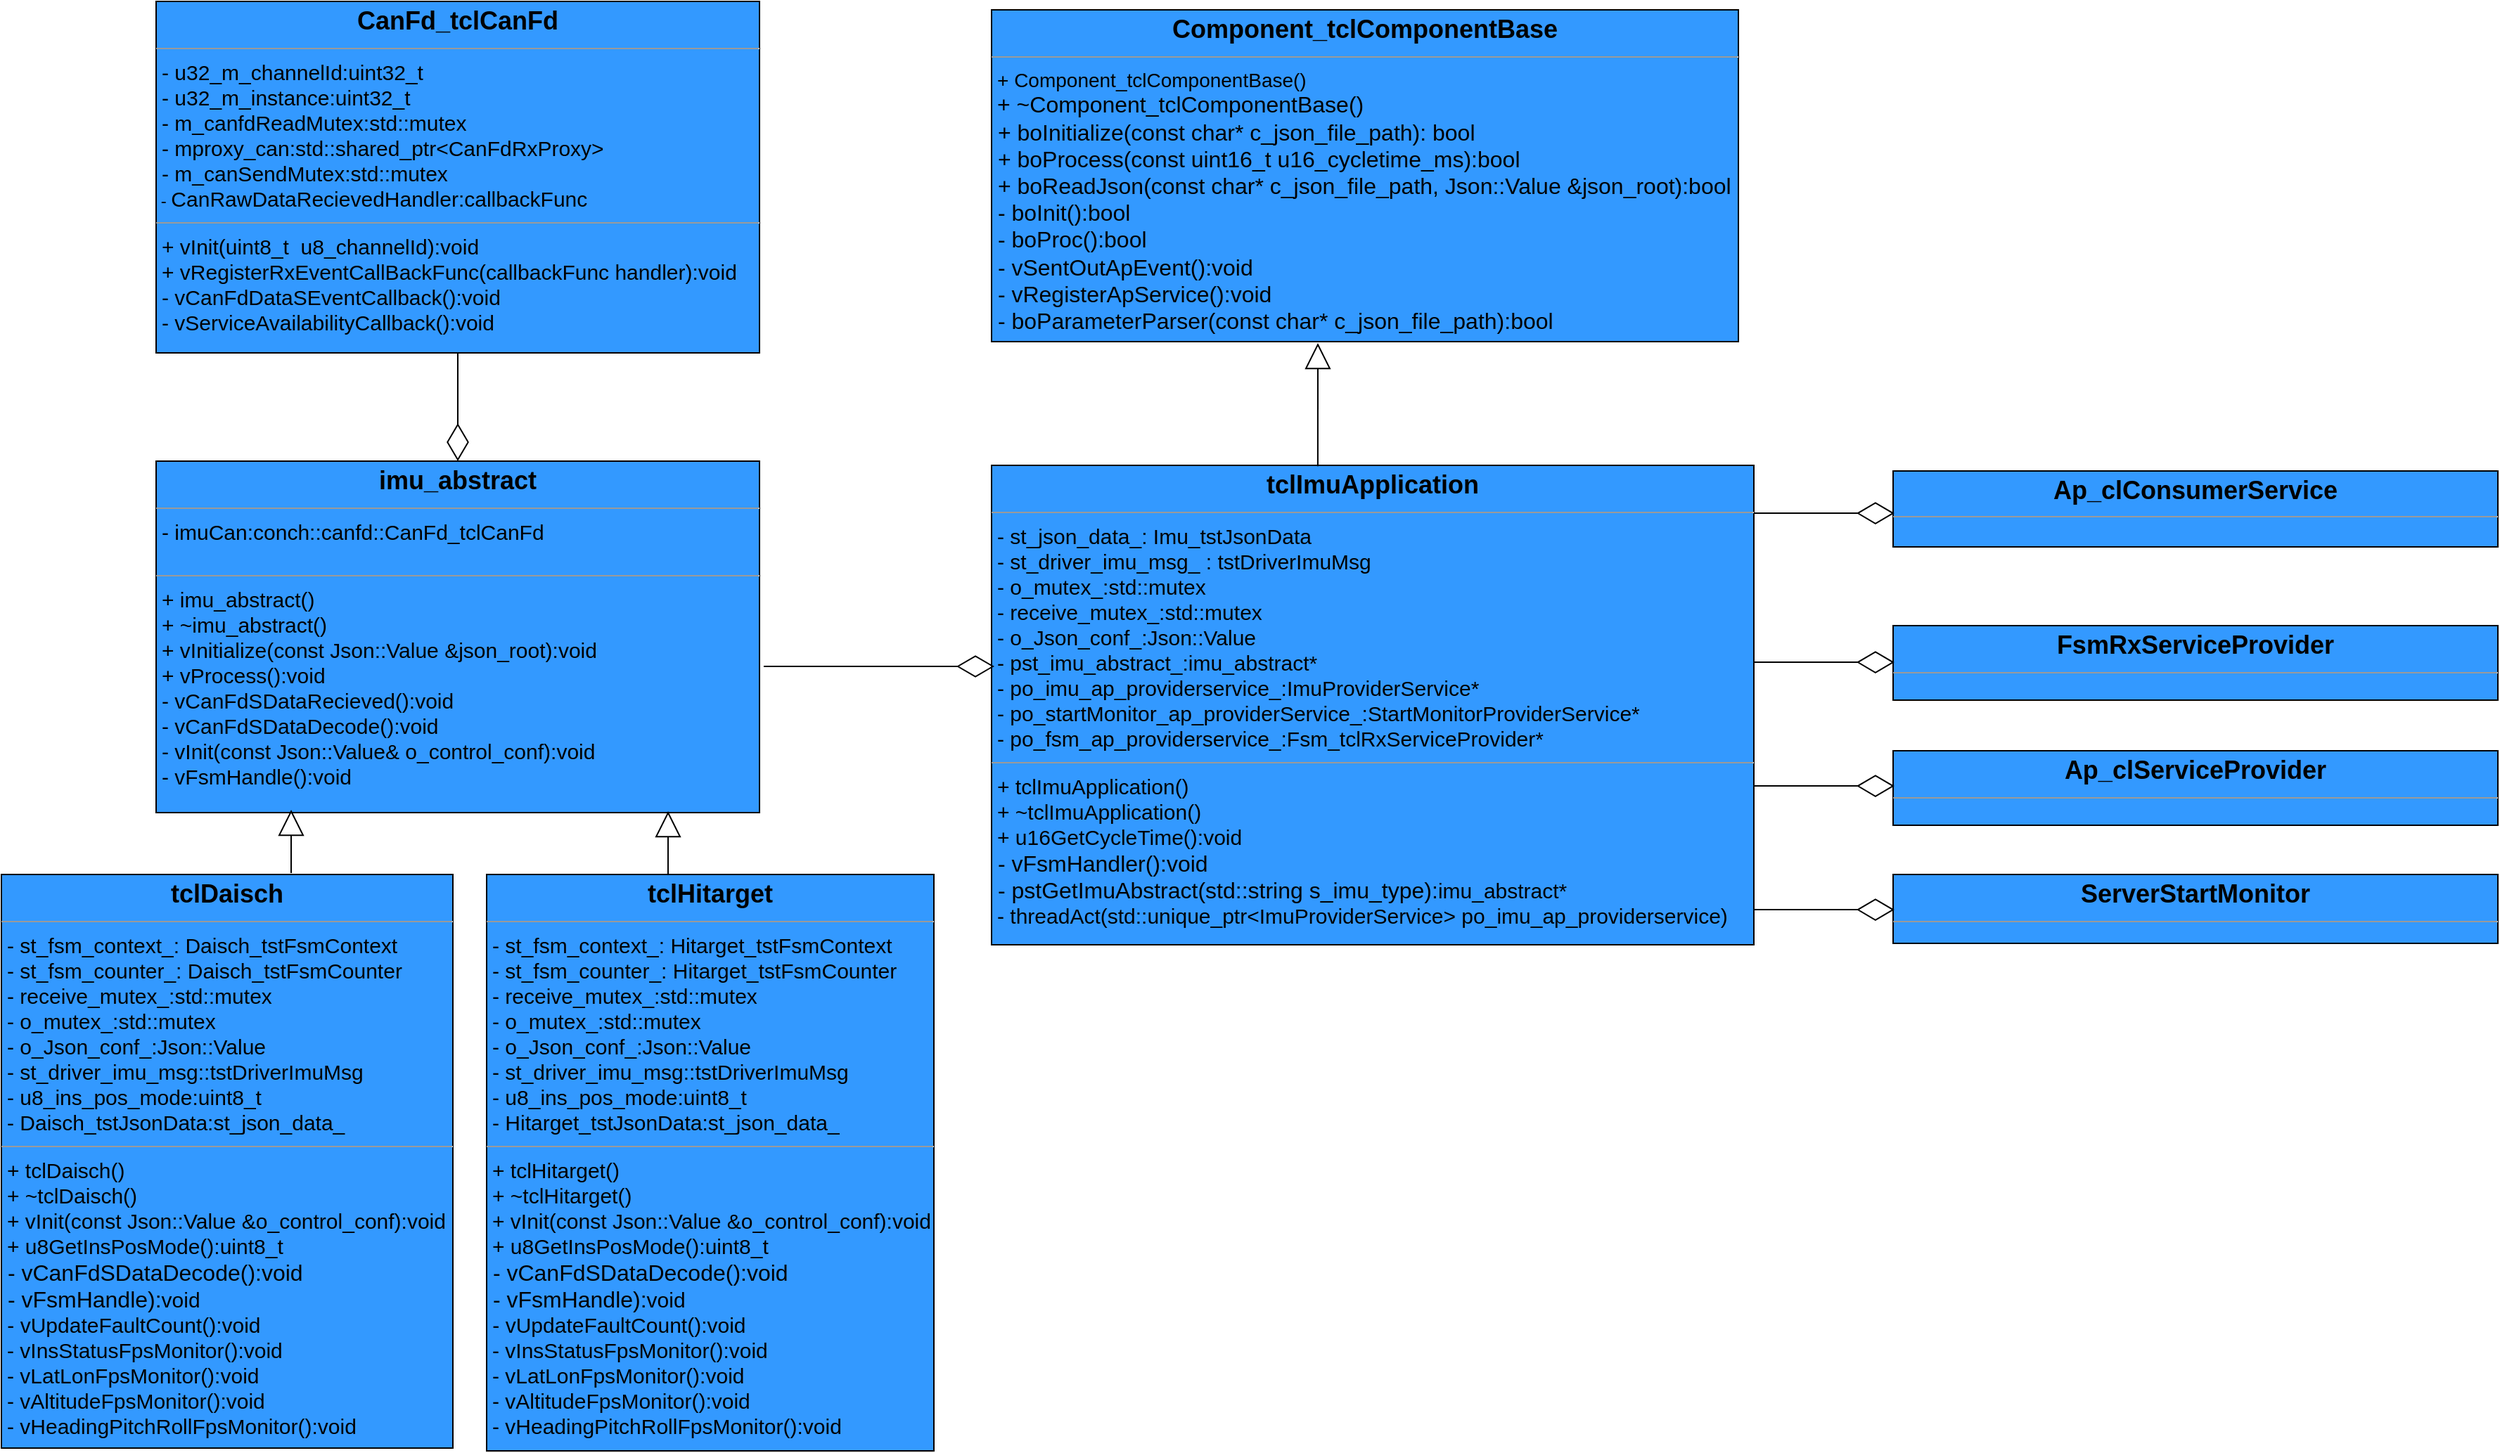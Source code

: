 <mxfile version="20.7.4" type="github">
  <diagram id="zqbauPjEBLRnJutwsxev" name="第 1 页">
    <mxGraphModel dx="2694" dy="1186" grid="0" gridSize="10" guides="1" tooltips="1" connect="1" arrows="1" fold="1" page="1" pageScale="1" pageWidth="3300" pageHeight="4681" math="0" shadow="0">
      <root>
        <mxCell id="0" />
        <mxCell id="1" parent="0" />
        <mxCell id="D_3lXyYGzm1cd2-Fkn1J-19" value="&lt;p style=&quot;margin: 4px 0px 0px; text-align: center;&quot;&gt;&lt;font style=&quot;&quot;&gt;&lt;span style=&quot;font-size: 18px;&quot;&gt;&lt;b&gt;tclImuApplication&lt;/b&gt;&lt;/span&gt;&lt;br&gt;&lt;/font&gt;&lt;/p&gt;&lt;hr size=&quot;1&quot; style=&quot;font-size: 15px&quot;&gt;&lt;p style=&quot;margin: 0px 0px 0px 4px ; font-size: 15px&quot;&gt;- st_json_data_:&amp;nbsp;Imu_tstJsonData&lt;/p&gt;&lt;p style=&quot;margin: 0px 0px 0px 4px ; font-size: 15px&quot;&gt;-&amp;nbsp;st_driver_imu_msg_ :&amp;nbsp;tstDriverImuMsg&lt;/p&gt;&lt;p style=&quot;margin: 0px 0px 0px 4px ; font-size: 15px&quot;&gt;-&amp;nbsp;o_mutex_:std::mutex&lt;/p&gt;&lt;p style=&quot;margin: 0px 0px 0px 4px ; font-size: 15px&quot;&gt;-&amp;nbsp;receive_mutex_:std::mutex&lt;/p&gt;&lt;p style=&quot;margin: 0px 0px 0px 4px ; font-size: 15px&quot;&gt;-&amp;nbsp;o_Json_conf_:Json::Value&lt;/p&gt;&lt;p style=&quot;margin: 0px 0px 0px 4px ; font-size: 15px&quot;&gt;-&amp;nbsp;pst_imu_abstract_:imu_abstract*&lt;/p&gt;&lt;p style=&quot;margin: 0px 0px 0px 4px ; font-size: 15px&quot;&gt;&lt;font style=&quot;font-size: 15px&quot;&gt;- po_imu_ap_providerservice_:ImuProviderService*&lt;/font&gt;&lt;/p&gt;&lt;p style=&quot;margin: 0px 0px 0px 4px ; font-size: 15px&quot;&gt;&lt;font style=&quot;font-size: 15px&quot;&gt;- po_startMonitor_ap_providerService_:StartMonitorProviderService*&lt;/font&gt;&lt;/p&gt;&lt;p style=&quot;margin: 0px 0px 0px 4px ; font-size: 15px&quot;&gt;&lt;font style=&quot;font-size: 15px&quot;&gt;-&amp;nbsp;po_fsm_ap_providerservice_:Fsm_tclRxServiceProvider*&lt;/font&gt;&lt;/p&gt;&lt;hr size=&quot;1&quot; style=&quot;font-size: 15px&quot;&gt;&lt;p style=&quot;margin: 0px 0px 0px 4px; font-size: 15px;&quot;&gt;&lt;font style=&quot;font-size: 15px&quot;&gt;+&amp;nbsp;tclImuApplication()&lt;/font&gt;&lt;/p&gt;&lt;p style=&quot;margin: 0px 0px 0px 4px ; font-size: 15px&quot;&gt;&lt;font style=&quot;font-size: 15px&quot;&gt;+&amp;nbsp;~tclImuApplication()&lt;/font&gt;&lt;/p&gt;&lt;p style=&quot;margin: 0px 0px 0px 4px ; font-size: 15px&quot;&gt;&lt;font style=&quot;font-size: 15px&quot;&gt;+&amp;nbsp;u16GetCycleTime():void&lt;/font&gt;&lt;/p&gt;&lt;span style=&quot;font-size: medium;&quot;&gt;&amp;nbsp;-&amp;nbsp;vFsmHandler():void&lt;/span&gt;&lt;br style=&quot;font-size: medium;&quot;&gt;&lt;span style=&quot;font-size: medium;&quot;&gt;&amp;nbsp;-&amp;nbsp;&lt;/span&gt;&lt;font size=&quot;3&quot;&gt;pstGetImuAbstract(std::string s_imu_type):&lt;/font&gt;&lt;span style=&quot;font-size: 15px;&quot;&gt;imu_abstract*&lt;/span&gt;&lt;p style=&quot;margin: 0px 0px 0px 4px ; font-size: 15px&quot;&gt;&lt;font style=&quot;font-size: 15px&quot;&gt;-&amp;nbsp;threadAct(std::unique_ptr&amp;lt;ImuProviderService&amp;gt; po_imu_ap_providerservice)&lt;/font&gt;&lt;/p&gt;&lt;p style=&quot;margin: 0px 0px 0px 4px ; font-size: 15px&quot;&gt;&lt;br&gt;&lt;/p&gt;" style="verticalAlign=top;align=left;overflow=fill;fontSize=12;fontFamily=Helvetica;html=1;fillColor=#3399FF;" parent="1" vertex="1">
          <mxGeometry x="739" y="381" width="542" height="341" as="geometry" />
        </mxCell>
        <mxCell id="D_3lXyYGzm1cd2-Fkn1J-23" value="&lt;p style=&quot;margin: 4px 0px 0px ; text-align: center&quot;&gt;&lt;font style=&quot;font-size: 18px&quot;&gt;&lt;b&gt;CanFd_tclCanFd&lt;/b&gt;&lt;br&gt;&lt;/font&gt;&lt;/p&gt;&lt;hr size=&quot;1&quot; style=&quot;font-size: 15px&quot;&gt;&lt;p style=&quot;margin: 0px 0px 0px 4px ; font-size: 15px&quot;&gt;&lt;span&gt;- u32_m_channelId:uint32_t&lt;/span&gt;&lt;br&gt;&lt;/p&gt;&lt;p style=&quot;margin: 0px 0px 0px 4px ; font-size: 15px&quot;&gt;-&amp;nbsp;u32_m_instance:uint32_t&lt;/p&gt;&lt;p style=&quot;margin: 0px 0px 0px 4px ; font-size: 15px&quot;&gt;-&amp;nbsp;m_canfdReadMutex:std::mutex&lt;/p&gt;&lt;p style=&quot;margin: 0px 0px 0px 4px ; font-size: 15px&quot;&gt;-&amp;nbsp;mproxy_can:std::shared_ptr&amp;lt;CanFdRxProxy&amp;gt;&lt;/p&gt;&lt;p style=&quot;margin: 0px 0px 0px 4px ; font-size: 15px&quot;&gt;-&amp;nbsp;m_canSendMutex:std::mutex&lt;/p&gt;&amp;nbsp;-&amp;nbsp;&lt;font style=&quot;font-size: 15px&quot;&gt;CanRawDataRecievedHandler:callbackFunc&lt;/font&gt;&lt;br&gt;&lt;hr size=&quot;1&quot; style=&quot;font-size: 15px&quot;&gt;&lt;p style=&quot;margin: 0px 0px 0px 4px ; font-size: 15px&quot;&gt;+&amp;nbsp;vInit(uint8_t&amp;nbsp; u8_channelId):void&lt;/p&gt;&lt;p style=&quot;margin: 0px 0px 0px 4px ; font-size: 15px&quot;&gt;+&amp;nbsp;vRegisterRxEventCallBackFunc(callbackFunc handler):void&lt;/p&gt;&lt;p style=&quot;margin: 0px 0px 0px 4px ; font-size: 15px&quot;&gt;-&amp;nbsp;vCanFdDataSEventCallback():void&lt;/p&gt;&lt;p style=&quot;margin: 0px 0px 0px 4px ; font-size: 15px&quot;&gt;-&amp;nbsp;vServiceAvailabilityCallback():void&lt;/p&gt;&lt;p style=&quot;margin: 0px 0px 0px 4px ; font-size: 15px&quot;&gt;&lt;font style=&quot;font-size: 15px&quot;&gt;&lt;br&gt;&lt;/font&gt;&lt;/p&gt;&lt;p style=&quot;margin: 0px 0px 0px 4px ; font-size: 15px&quot;&gt;&lt;br&gt;&lt;/p&gt;" style="verticalAlign=top;align=left;overflow=fill;fontSize=12;fontFamily=Helvetica;html=1;fillColor=#3399FF;" parent="1" vertex="1">
          <mxGeometry x="145" y="51" width="429" height="250" as="geometry" />
        </mxCell>
        <mxCell id="D_3lXyYGzm1cd2-Fkn1J-25" value="&lt;p style=&quot;margin: 4px 0px 0px ; text-align: center&quot;&gt;&lt;font&gt;&lt;b&gt;&lt;font style=&quot;font-size: 18px&quot;&gt;Component_tclComponentBase&lt;/font&gt;&lt;/b&gt;&lt;br&gt;&lt;/font&gt;&lt;/p&gt;&lt;hr size=&quot;1&quot; style=&quot;font-size: 15px&quot;&gt;&lt;p style=&quot;margin: 0px 0px 0px 4px&quot;&gt;&lt;font style=&quot;font-size: 14px&quot;&gt;+ Component_tclComponentBase()&lt;/font&gt;&lt;/p&gt;&lt;p style=&quot;margin: 0px 0px 0px 4px&quot;&gt;&lt;font size=&quot;3&quot;&gt;+ ~Component_tclComponentBase()&lt;/font&gt;&lt;/p&gt;&lt;font size=&quot;3&quot;&gt;&lt;font&gt;&amp;nbsp;+ boInitialize(const char* c_json_file_path):&amp;nbsp;bool&lt;br&gt;&amp;nbsp;+ boProcess(const uint16_t u16_cycletime_ms):bool&lt;br&gt;&amp;nbsp;+&amp;nbsp;boReadJson(const char* c_json_file_path, Json::Value &amp;amp;json_root):bool&lt;br&gt;&lt;/font&gt;&lt;font&gt;&amp;nbsp;- boInit():bool&lt;br&gt;&amp;nbsp;- boProc():bool&lt;br&gt;&amp;nbsp;- vSentOutApEvent():void&lt;br&gt;&amp;nbsp;- vRegisterApService():void&lt;br&gt;&amp;nbsp;- boParameterParser(const char* c_json_file_path):bool&lt;br&gt;&lt;/font&gt;&lt;/font&gt;&lt;br&gt;&lt;p style=&quot;margin: 0px 0px 0px 4px ; font-size: 15px&quot;&gt;&lt;br&gt;&lt;/p&gt;" style="verticalAlign=top;align=left;overflow=fill;fontSize=12;fontFamily=Helvetica;html=1;fillColor=#3399FF;" parent="1" vertex="1">
          <mxGeometry x="739" y="57" width="531" height="236" as="geometry" />
        </mxCell>
        <mxCell id="D_3lXyYGzm1cd2-Fkn1J-26" value="&lt;p style=&quot;margin: 4px 0px 0px ; text-align: center&quot;&gt;&lt;font&gt;&lt;span style=&quot;font-size: 18px&quot;&gt;&lt;b&gt;ServerStartMonitor&lt;/b&gt;&lt;/span&gt;&lt;br&gt;&lt;/font&gt;&lt;/p&gt;&lt;hr size=&quot;1&quot; style=&quot;font-size: 15px&quot;&gt;&lt;p style=&quot;margin: 0px 0px 0px 4px&quot;&gt;&lt;br&gt;&lt;/p&gt;&lt;br&gt;&lt;p style=&quot;margin: 0px 0px 0px 4px ; font-size: 15px&quot;&gt;&lt;font style=&quot;font-size: 15px&quot;&gt;&lt;br&gt;&lt;/font&gt;&lt;/p&gt;&lt;p style=&quot;margin: 0px 0px 0px 4px ; font-size: 15px&quot;&gt;&lt;font style=&quot;font-size: 15px&quot;&gt;&lt;br&gt;&lt;/font&gt;&lt;/p&gt;&lt;p style=&quot;margin: 0px 0px 0px 4px ; font-size: 15px&quot;&gt;&lt;br&gt;&lt;/p&gt;" style="verticalAlign=top;align=left;overflow=fill;fontSize=12;fontFamily=Helvetica;html=1;fillColor=#3399FF;" parent="1" vertex="1">
          <mxGeometry x="1380" y="672" width="430" height="49" as="geometry" />
        </mxCell>
        <mxCell id="D_3lXyYGzm1cd2-Fkn1J-27" value="&lt;p style=&quot;margin: 4px 0px 0px ; text-align: center&quot;&gt;&lt;font&gt;&lt;b&gt;&lt;font style=&quot;font-size: 18px&quot;&gt;FsmRxServiceProvider&lt;/font&gt;&lt;/b&gt;&lt;br&gt;&lt;/font&gt;&lt;/p&gt;&lt;hr size=&quot;1&quot; style=&quot;font-size: 15px&quot;&gt;&lt;p style=&quot;margin: 0px 0px 0px 4px&quot;&gt;&lt;br&gt;&lt;/p&gt;&lt;br&gt;&lt;p style=&quot;margin: 0px 0px 0px 4px ; font-size: 15px&quot;&gt;&lt;font style=&quot;font-size: 15px&quot;&gt;&lt;br&gt;&lt;/font&gt;&lt;/p&gt;&lt;p style=&quot;margin: 0px 0px 0px 4px ; font-size: 15px&quot;&gt;&lt;font style=&quot;font-size: 15px&quot;&gt;&lt;br&gt;&lt;/font&gt;&lt;/p&gt;&lt;p style=&quot;margin: 0px 0px 0px 4px ; font-size: 15px&quot;&gt;&lt;br&gt;&lt;/p&gt;" style="verticalAlign=top;align=left;overflow=fill;fontSize=12;fontFamily=Helvetica;html=1;fillColor=#3399FF;" parent="1" vertex="1">
          <mxGeometry x="1380" y="495" width="430" height="53" as="geometry" />
        </mxCell>
        <mxCell id="D_3lXyYGzm1cd2-Fkn1J-29" value="&lt;p style=&quot;margin: 4px 0px 0px ; text-align: center&quot;&gt;&lt;font&gt;&lt;b&gt;&lt;font style=&quot;font-size: 18px&quot;&gt;Ap_clServiceProvider&lt;/font&gt;&lt;/b&gt;&lt;br&gt;&lt;/font&gt;&lt;/p&gt;&lt;hr size=&quot;1&quot; style=&quot;font-size: 15px&quot;&gt;&lt;p style=&quot;margin: 0px 0px 0px 4px&quot;&gt;&lt;br&gt;&lt;/p&gt;&lt;br&gt;&lt;p style=&quot;margin: 0px 0px 0px 4px ; font-size: 15px&quot;&gt;&lt;font style=&quot;font-size: 15px&quot;&gt;&lt;br&gt;&lt;/font&gt;&lt;/p&gt;&lt;p style=&quot;margin: 0px 0px 0px 4px ; font-size: 15px&quot;&gt;&lt;font style=&quot;font-size: 15px&quot;&gt;&lt;br&gt;&lt;/font&gt;&lt;/p&gt;&lt;p style=&quot;margin: 0px 0px 0px 4px ; font-size: 15px&quot;&gt;&lt;br&gt;&lt;/p&gt;" style="verticalAlign=top;align=left;overflow=fill;fontSize=12;fontFamily=Helvetica;html=1;fillColor=#3399FF;" parent="1" vertex="1">
          <mxGeometry x="1380" y="584" width="430" height="53" as="geometry" />
        </mxCell>
        <mxCell id="D_3lXyYGzm1cd2-Fkn1J-30" value="&lt;p style=&quot;margin: 4px 0px 0px ; text-align: center&quot;&gt;&lt;font style=&quot;font-size: 18px&quot;&gt;&lt;b&gt;Ap_clConsumerService&lt;/b&gt;&lt;br&gt;&lt;/font&gt;&lt;/p&gt;&lt;hr size=&quot;1&quot;&gt;&lt;p style=&quot;margin: 0px 0px 0px 4px&quot;&gt;&lt;font size=&quot;3&quot;&gt;&lt;br&gt;&lt;/font&gt;&lt;/p&gt;&lt;font size=&quot;3&quot;&gt;&lt;br&gt;&lt;/font&gt;&lt;p style=&quot;margin: 0px 0px 0px 4px&quot;&gt;&lt;font size=&quot;3&quot;&gt;&lt;br&gt;&lt;/font&gt;&lt;/p&gt;&lt;p style=&quot;margin: 0px 0px 0px 4px&quot;&gt;&lt;font size=&quot;3&quot;&gt;&lt;br&gt;&lt;/font&gt;&lt;/p&gt;&lt;p style=&quot;margin: 0px 0px 0px 4px ; font-size: 15px&quot;&gt;&lt;br&gt;&lt;/p&gt;" style="verticalAlign=top;align=left;overflow=fill;fontSize=12;fontFamily=Helvetica;html=1;fillColor=#3399FF;" parent="1" vertex="1">
          <mxGeometry x="1380" y="385" width="430" height="54" as="geometry" />
        </mxCell>
        <mxCell id="D_3lXyYGzm1cd2-Fkn1J-31" value="" style="endArrow=diamondThin;endFill=0;endSize=24;html=1;rounded=0;fontSize=18;exitX=1.002;exitY=0.631;exitDx=0;exitDy=0;exitPerimeter=0;" parent="1" edge="1">
          <mxGeometry width="160" relative="1" as="geometry">
            <mxPoint x="1281.004" y="609.003" as="sourcePoint" />
            <mxPoint x="1380.92" y="609.03" as="targetPoint" />
          </mxGeometry>
        </mxCell>
        <mxCell id="D_3lXyYGzm1cd2-Fkn1J-32" value="" style="endArrow=diamondThin;endFill=0;endSize=24;html=1;rounded=0;fontSize=18;exitX=1.002;exitY=0.631;exitDx=0;exitDy=0;exitPerimeter=0;" parent="1" edge="1">
          <mxGeometry width="160" relative="1" as="geometry">
            <mxPoint x="1281.004" y="521.003" as="sourcePoint" />
            <mxPoint x="1380.92" y="521.03" as="targetPoint" />
          </mxGeometry>
        </mxCell>
        <mxCell id="D_3lXyYGzm1cd2-Fkn1J-33" value="" style="endArrow=diamondThin;endFill=0;endSize=24;html=1;rounded=0;fontSize=18;exitX=1.002;exitY=0.631;exitDx=0;exitDy=0;exitPerimeter=0;" parent="1" edge="1">
          <mxGeometry width="160" relative="1" as="geometry">
            <mxPoint x="1281.004" y="415.003" as="sourcePoint" />
            <mxPoint x="1380.92" y="415.03" as="targetPoint" />
          </mxGeometry>
        </mxCell>
        <mxCell id="MR1ZOFi5-ZIBFbPqgOsg-1" value="" style="endArrow=block;endSize=16;endFill=0;html=1;rounded=0;fontColor=#000000;exitX=0.428;exitY=0.002;exitDx=0;exitDy=0;exitPerimeter=0;" edge="1" parent="1" source="D_3lXyYGzm1cd2-Fkn1J-19">
          <mxGeometry width="160" relative="1" as="geometry">
            <mxPoint x="971" y="374" as="sourcePoint" />
            <mxPoint x="971" y="294" as="targetPoint" />
            <Array as="points" />
          </mxGeometry>
        </mxCell>
        <mxCell id="MR1ZOFi5-ZIBFbPqgOsg-2" value="&lt;p style=&quot;margin: 4px 0px 0px ; text-align: center&quot;&gt;&lt;font style=&quot;&quot;&gt;&lt;span style=&quot;font-size: 18px;&quot;&gt;&lt;b&gt;imu_abstract&lt;/b&gt;&lt;/span&gt;&lt;br&gt;&lt;/font&gt;&lt;/p&gt;&lt;hr size=&quot;1&quot; style=&quot;font-size: 15px&quot;&gt;&lt;p style=&quot;margin: 0px 0px 0px 4px ; font-size: 15px&quot;&gt;-&amp;nbsp;imuCan:conch::canfd::CanFd_tclCanFd&lt;/p&gt;&lt;br&gt;&lt;hr size=&quot;1&quot; style=&quot;font-size: 15px&quot;&gt;&lt;p style=&quot;margin: 0px 0px 0px 4px ; font-size: 15px&quot;&gt;+&amp;nbsp;imu_abstract()&lt;/p&gt;&lt;p style=&quot;margin: 0px 0px 0px 4px ; font-size: 15px&quot;&gt;+&amp;nbsp;~imu_abstract()&lt;/p&gt;&lt;p style=&quot;margin: 0px 0px 0px 4px ; font-size: 15px&quot;&gt;+ vInitialize(const Json::Value &amp;amp;json_root):void&lt;/p&gt;&lt;p style=&quot;margin: 0px 0px 0px 4px ; font-size: 15px&quot;&gt;+ vProcess():void&lt;/p&gt;&lt;p style=&quot;margin: 0px 0px 0px 4px ; font-size: 15px&quot;&gt;-&amp;nbsp;vCanFdSDataRecieved():void&lt;/p&gt;&lt;p style=&quot;margin: 0px 0px 0px 4px ; font-size: 15px&quot;&gt;-&amp;nbsp;vCanFdSDataDecode():void&lt;/p&gt;&lt;p style=&quot;margin: 0px 0px 0px 4px ; font-size: 15px&quot;&gt;-&amp;nbsp;vInit(const Json::Value&amp;amp; o_control_conf):void&lt;/p&gt;&lt;p style=&quot;margin: 0px 0px 0px 4px ; font-size: 15px&quot;&gt;-&amp;nbsp;vFsmHandle():void&lt;/p&gt;" style="verticalAlign=top;align=left;overflow=fill;fontSize=12;fontFamily=Helvetica;html=1;fillColor=#3399FF;" vertex="1" parent="1">
          <mxGeometry x="145" y="378" width="429" height="250" as="geometry" />
        </mxCell>
        <mxCell id="MR1ZOFi5-ZIBFbPqgOsg-5" value="" style="endArrow=diamondThin;endFill=0;endSize=24;html=1;rounded=0;fontColor=#000000;exitX=0.5;exitY=1;exitDx=0;exitDy=0;" edge="1" parent="1" source="D_3lXyYGzm1cd2-Fkn1J-23" target="MR1ZOFi5-ZIBFbPqgOsg-2">
          <mxGeometry x="-1" y="20" width="160" relative="1" as="geometry">
            <mxPoint x="352" y="325" as="sourcePoint" />
            <mxPoint x="512" y="325" as="targetPoint" />
            <mxPoint x="-20" y="-19" as="offset" />
          </mxGeometry>
        </mxCell>
        <mxCell id="MR1ZOFi5-ZIBFbPqgOsg-6" value="" style="endArrow=diamondThin;endFill=0;endSize=24;html=1;rounded=0;fontColor=#000000;exitX=1.007;exitY=0.584;exitDx=0;exitDy=0;exitPerimeter=0;" edge="1" parent="1" source="MR1ZOFi5-ZIBFbPqgOsg-2">
          <mxGeometry x="-1" y="20" width="160" relative="1" as="geometry">
            <mxPoint x="643" y="497" as="sourcePoint" />
            <mxPoint x="741" y="524" as="targetPoint" />
            <mxPoint x="-20" y="-19" as="offset" />
          </mxGeometry>
        </mxCell>
        <mxCell id="MR1ZOFi5-ZIBFbPqgOsg-7" value="&lt;p style=&quot;margin: 4px 0px 0px; text-align: center;&quot;&gt;&lt;font style=&quot;&quot;&gt;&lt;span style=&quot;font-size: 18px;&quot;&gt;&lt;b&gt;tclDaisch&lt;/b&gt;&lt;/span&gt;&lt;br&gt;&lt;/font&gt;&lt;/p&gt;&lt;hr size=&quot;1&quot; style=&quot;font-size: 15px&quot;&gt;&lt;p style=&quot;margin: 0px 0px 0px 4px ; font-size: 15px&quot;&gt;- st_fsm_context_:&amp;nbsp;Daisch_tstFsmContext&lt;/p&gt;&lt;p style=&quot;margin: 0px 0px 0px 4px ; font-size: 15px&quot;&gt;-&amp;nbsp;st_fsm_counter_:&amp;nbsp;Daisch_tstFsmCounter&lt;/p&gt;&lt;p style=&quot;margin: 0px 0px 0px 4px ; font-size: 15px&quot;&gt;-&amp;nbsp;receive_mutex_:std::mutex&lt;/p&gt;&lt;p style=&quot;margin: 0px 0px 0px 4px ; font-size: 15px&quot;&gt;-&amp;nbsp;o_mutex_:std::mutex&lt;/p&gt;&lt;p style=&quot;margin: 0px 0px 0px 4px ; font-size: 15px&quot;&gt;-&amp;nbsp;o_Json_conf_:Json::Value&lt;/p&gt;&lt;p style=&quot;margin: 0px 0px 0px 4px ; font-size: 15px&quot;&gt;-&amp;nbsp;st_driver_imu_msg::tstDriverImuMsg&lt;/p&gt;&lt;p style=&quot;margin: 0px 0px 0px 4px ; font-size: 15px&quot;&gt;-&amp;nbsp;u8_ins_pos_mode:uint8_t&lt;/p&gt;&lt;p style=&quot;margin: 0px 0px 0px 4px ; font-size: 15px&quot;&gt;-&amp;nbsp;Daisch_tstJsonData:st_json_data_&lt;/p&gt;&lt;hr size=&quot;1&quot; style=&quot;font-size: 15px&quot;&gt;&lt;p style=&quot;margin: 0px 0px 0px 4px; font-size: 15px;&quot;&gt;&lt;font style=&quot;font-size: 15px&quot;&gt;+&amp;nbsp;tclDaisch()&lt;/font&gt;&lt;/p&gt;&lt;p style=&quot;margin: 0px 0px 0px 4px ; font-size: 15px&quot;&gt;&lt;font style=&quot;font-size: 15px&quot;&gt;+&amp;nbsp;~tclDaisch()&lt;/font&gt;&lt;/p&gt;&lt;p style=&quot;margin: 0px 0px 0px 4px ; font-size: 15px&quot;&gt;&lt;font style=&quot;font-size: 15px&quot;&gt;+&amp;nbsp;vInit(const Json::Value &amp;amp;o_control_conf):void&lt;/font&gt;&lt;/p&gt;&lt;p style=&quot;margin: 0px 0px 0px 4px ; font-size: 15px&quot;&gt;&lt;font style=&quot;font-size: 15px&quot;&gt;+&amp;nbsp;u8GetInsPosMode():uint8_t&lt;/font&gt;&lt;/p&gt;&lt;font size=&quot;3&quot;&gt;&amp;nbsp;- vCanFdSDataDecode():void&lt;/font&gt;&lt;br style=&quot;font-size: medium;&quot;&gt;&lt;span style=&quot;font-size: medium;&quot;&gt;&amp;nbsp;-&amp;nbsp;&lt;/span&gt;&lt;font size=&quot;3&quot;&gt;vFsmHandle):&lt;/font&gt;&lt;span style=&quot;font-size: 15px;&quot;&gt;void&lt;/span&gt;&lt;br&gt;&lt;span style=&quot;font-size: 15px;&quot;&gt;&amp;nbsp;- vUpdateFaultCount():void&lt;/span&gt;&lt;br&gt;&lt;p style=&quot;margin: 0px 0px 0px 4px ; font-size: 15px&quot;&gt;&lt;font style=&quot;font-size: 15px&quot;&gt;-&amp;nbsp;vInsStatusFpsMonitor():void&lt;/font&gt;&lt;/p&gt;&lt;p style=&quot;margin: 0px 0px 0px 4px ; font-size: 15px&quot;&gt;&lt;font style=&quot;font-size: 15px&quot;&gt;-&amp;nbsp;vLatLonFpsMonitor():void&lt;/font&gt;&lt;/p&gt;&lt;p style=&quot;margin: 0px 0px 0px 4px ; font-size: 15px&quot;&gt;&lt;font style=&quot;font-size: 15px&quot;&gt;-&amp;nbsp;vAltitudeFpsMonitor():void&lt;/font&gt;&lt;/p&gt;&lt;p style=&quot;margin: 0px 0px 0px 4px ; font-size: 15px&quot;&gt;&lt;font style=&quot;font-size: 15px&quot;&gt;-&amp;nbsp;vHeadingPitchRollFpsMonitor():void&lt;/font&gt;&lt;/p&gt;&lt;p style=&quot;margin: 0px 0px 0px 4px; font-size: 15px;&quot;&gt;&lt;br&gt;&lt;/p&gt;" style="verticalAlign=top;align=left;overflow=fill;fontSize=12;fontFamily=Helvetica;html=1;fillColor=#3399FF;" vertex="1" parent="1">
          <mxGeometry x="35" y="672" width="321" height="408" as="geometry" />
        </mxCell>
        <mxCell id="MR1ZOFi5-ZIBFbPqgOsg-8" value="&lt;p style=&quot;margin: 4px 0px 0px; text-align: center;&quot;&gt;&lt;font style=&quot;&quot;&gt;&lt;span style=&quot;font-size: 18px;&quot;&gt;&lt;b&gt;tclHitarget&lt;/b&gt;&lt;/span&gt;&lt;br&gt;&lt;/font&gt;&lt;/p&gt;&lt;hr size=&quot;1&quot; style=&quot;font-size: 15px&quot;&gt;&lt;p style=&quot;margin: 0px 0px 0px 4px ; font-size: 15px&quot;&gt;- st_fsm_context_:&amp;nbsp;Hitarget_tstFsmContext&lt;/p&gt;&lt;p style=&quot;margin: 0px 0px 0px 4px ; font-size: 15px&quot;&gt;-&amp;nbsp;st_fsm_counter_:&amp;nbsp;Hitarget_tstFsmCounter&lt;/p&gt;&lt;p style=&quot;margin: 0px 0px 0px 4px ; font-size: 15px&quot;&gt;-&amp;nbsp;receive_mutex_:std::mutex&lt;/p&gt;&lt;p style=&quot;margin: 0px 0px 0px 4px ; font-size: 15px&quot;&gt;-&amp;nbsp;o_mutex_:std::mutex&lt;/p&gt;&lt;p style=&quot;margin: 0px 0px 0px 4px ; font-size: 15px&quot;&gt;-&amp;nbsp;o_Json_conf_:Json::Value&lt;/p&gt;&lt;p style=&quot;margin: 0px 0px 0px 4px ; font-size: 15px&quot;&gt;-&amp;nbsp;st_driver_imu_msg::tstDriverImuMsg&lt;/p&gt;&lt;p style=&quot;margin: 0px 0px 0px 4px ; font-size: 15px&quot;&gt;-&amp;nbsp;u8_ins_pos_mode:uint8_t&lt;/p&gt;&lt;p style=&quot;margin: 0px 0px 0px 4px ; font-size: 15px&quot;&gt;-&amp;nbsp;Hitarget_tstJsonData:st_json_data_&lt;/p&gt;&lt;hr size=&quot;1&quot; style=&quot;font-size: 15px&quot;&gt;&lt;p style=&quot;margin: 0px 0px 0px 4px; font-size: 15px;&quot;&gt;&lt;font style=&quot;font-size: 15px&quot;&gt;+&amp;nbsp;tclHitarget()&lt;/font&gt;&lt;/p&gt;&lt;p style=&quot;margin: 0px 0px 0px 4px ; font-size: 15px&quot;&gt;&lt;font style=&quot;font-size: 15px&quot;&gt;+&amp;nbsp;~tclHitarget()&lt;/font&gt;&lt;/p&gt;&lt;p style=&quot;margin: 0px 0px 0px 4px ; font-size: 15px&quot;&gt;&lt;font style=&quot;font-size: 15px&quot;&gt;+&amp;nbsp;vInit(const Json::Value &amp;amp;o_control_conf):void&lt;br&gt;&lt;/font&gt;&lt;/p&gt;&lt;p style=&quot;margin: 0px 0px 0px 4px ; font-size: 15px&quot;&gt;&lt;font style=&quot;font-size: 15px&quot;&gt;+&amp;nbsp;u8GetInsPosMode():uint8_t&lt;/font&gt;&lt;/p&gt;&lt;font size=&quot;3&quot;&gt;&amp;nbsp;- vCanFdSDataDecode():void&lt;/font&gt;&lt;br style=&quot;font-size: medium;&quot;&gt;&lt;span style=&quot;font-size: medium;&quot;&gt;&amp;nbsp;-&amp;nbsp;&lt;/span&gt;&lt;font size=&quot;3&quot;&gt;vFsmHandle):&lt;/font&gt;&lt;span style=&quot;font-size: 15px;&quot;&gt;void&lt;/span&gt;&lt;br&gt;&lt;span style=&quot;font-size: 15px;&quot;&gt;&amp;nbsp;- vUpdateFaultCount():void&lt;/span&gt;&lt;br&gt;&lt;p style=&quot;margin: 0px 0px 0px 4px ; font-size: 15px&quot;&gt;&lt;font style=&quot;font-size: 15px&quot;&gt;-&amp;nbsp;vInsStatusFpsMonitor():void&lt;/font&gt;&lt;/p&gt;&lt;p style=&quot;margin: 0px 0px 0px 4px ; font-size: 15px&quot;&gt;&lt;font style=&quot;font-size: 15px&quot;&gt;-&amp;nbsp;vLatLonFpsMonitor():void&lt;/font&gt;&lt;/p&gt;&lt;p style=&quot;margin: 0px 0px 0px 4px ; font-size: 15px&quot;&gt;&lt;font style=&quot;font-size: 15px&quot;&gt;-&amp;nbsp;vAltitudeFpsMonitor():void&lt;/font&gt;&lt;/p&gt;&lt;p style=&quot;margin: 0px 0px 0px 4px ; font-size: 15px&quot;&gt;&lt;font style=&quot;font-size: 15px&quot;&gt;-&amp;nbsp;vHeadingPitchRollFpsMonitor():void&lt;/font&gt;&lt;/p&gt;&lt;p style=&quot;margin: 0px 0px 0px 4px; font-size: 15px;&quot;&gt;&lt;br&gt;&lt;/p&gt;" style="verticalAlign=top;align=left;overflow=fill;fontSize=12;fontFamily=Helvetica;html=1;fillColor=#3399FF;" vertex="1" parent="1">
          <mxGeometry x="380" y="672" width="318" height="410" as="geometry" />
        </mxCell>
        <mxCell id="MR1ZOFi5-ZIBFbPqgOsg-10" value="" style="endArrow=block;endSize=16;endFill=0;html=1;rounded=0;fontColor=#000000;" edge="1" parent="1">
          <mxGeometry width="160" relative="1" as="geometry">
            <mxPoint x="241" y="671" as="sourcePoint" />
            <mxPoint x="241.02" y="626" as="targetPoint" />
            <Array as="points" />
          </mxGeometry>
        </mxCell>
        <mxCell id="MR1ZOFi5-ZIBFbPqgOsg-11" value="" style="endArrow=block;endSize=16;endFill=0;html=1;rounded=0;fontColor=#000000;" edge="1" parent="1">
          <mxGeometry width="160" relative="1" as="geometry">
            <mxPoint x="509" y="672" as="sourcePoint" />
            <mxPoint x="509.02" y="627" as="targetPoint" />
            <Array as="points" />
          </mxGeometry>
        </mxCell>
        <mxCell id="MR1ZOFi5-ZIBFbPqgOsg-12" value="" style="endArrow=diamondThin;endFill=0;endSize=24;html=1;rounded=0;fontSize=18;exitX=1.002;exitY=0.631;exitDx=0;exitDy=0;exitPerimeter=0;" edge="1" parent="1">
          <mxGeometry width="160" relative="1" as="geometry">
            <mxPoint x="1281.004" y="697.003" as="sourcePoint" />
            <mxPoint x="1380.92" y="697.03" as="targetPoint" />
          </mxGeometry>
        </mxCell>
      </root>
    </mxGraphModel>
  </diagram>
</mxfile>
